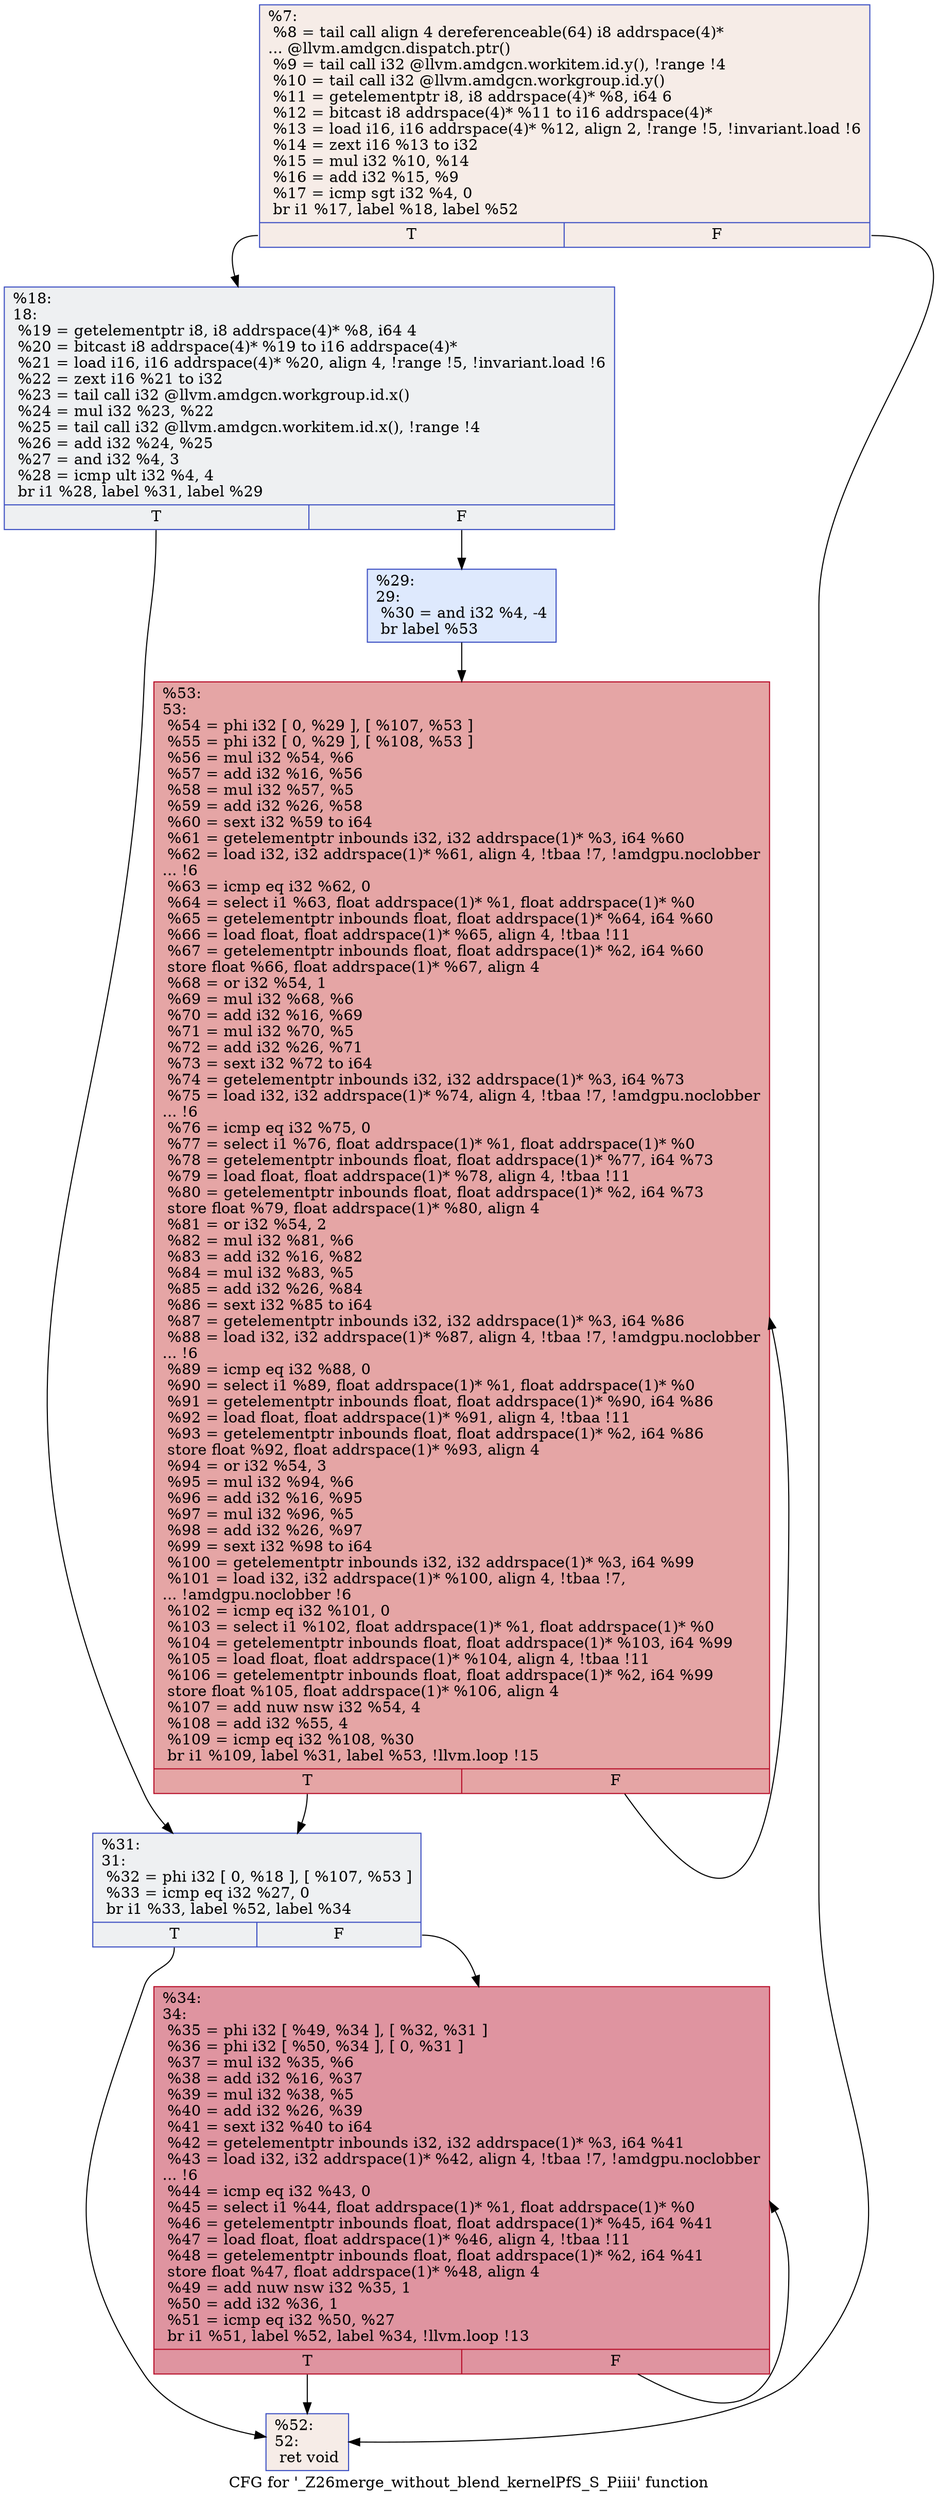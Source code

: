 digraph "CFG for '_Z26merge_without_blend_kernelPfS_S_Piiii' function" {
	label="CFG for '_Z26merge_without_blend_kernelPfS_S_Piiii' function";

	Node0x565f380 [shape=record,color="#3d50c3ff", style=filled, fillcolor="#ead5c970",label="{%7:\l  %8 = tail call align 4 dereferenceable(64) i8 addrspace(4)*\l... @llvm.amdgcn.dispatch.ptr()\l  %9 = tail call i32 @llvm.amdgcn.workitem.id.y(), !range !4\l  %10 = tail call i32 @llvm.amdgcn.workgroup.id.y()\l  %11 = getelementptr i8, i8 addrspace(4)* %8, i64 6\l  %12 = bitcast i8 addrspace(4)* %11 to i16 addrspace(4)*\l  %13 = load i16, i16 addrspace(4)* %12, align 2, !range !5, !invariant.load !6\l  %14 = zext i16 %13 to i32\l  %15 = mul i32 %10, %14\l  %16 = add i32 %15, %9\l  %17 = icmp sgt i32 %4, 0\l  br i1 %17, label %18, label %52\l|{<s0>T|<s1>F}}"];
	Node0x565f380:s0 -> Node0x56612f0;
	Node0x565f380:s1 -> Node0x5661380;
	Node0x56612f0 [shape=record,color="#3d50c3ff", style=filled, fillcolor="#d9dce170",label="{%18:\l18:                                               \l  %19 = getelementptr i8, i8 addrspace(4)* %8, i64 4\l  %20 = bitcast i8 addrspace(4)* %19 to i16 addrspace(4)*\l  %21 = load i16, i16 addrspace(4)* %20, align 4, !range !5, !invariant.load !6\l  %22 = zext i16 %21 to i32\l  %23 = tail call i32 @llvm.amdgcn.workgroup.id.x()\l  %24 = mul i32 %23, %22\l  %25 = tail call i32 @llvm.amdgcn.workitem.id.x(), !range !4\l  %26 = add i32 %24, %25\l  %27 = and i32 %4, 3\l  %28 = icmp ult i32 %4, 4\l  br i1 %28, label %31, label %29\l|{<s0>T|<s1>F}}"];
	Node0x56612f0:s0 -> Node0x5662fd0;
	Node0x56612f0:s1 -> Node0x5663060;
	Node0x5663060 [shape=record,color="#3d50c3ff", style=filled, fillcolor="#b5cdfa70",label="{%29:\l29:                                               \l  %30 = and i32 %4, -4\l  br label %53\l}"];
	Node0x5663060 -> Node0x5663260;
	Node0x5662fd0 [shape=record,color="#3d50c3ff", style=filled, fillcolor="#d9dce170",label="{%31:\l31:                                               \l  %32 = phi i32 [ 0, %18 ], [ %107, %53 ]\l  %33 = icmp eq i32 %27, 0\l  br i1 %33, label %52, label %34\l|{<s0>T|<s1>F}}"];
	Node0x5662fd0:s0 -> Node0x5661380;
	Node0x5662fd0:s1 -> Node0x5661270;
	Node0x5661270 [shape=record,color="#b70d28ff", style=filled, fillcolor="#b70d2870",label="{%34:\l34:                                               \l  %35 = phi i32 [ %49, %34 ], [ %32, %31 ]\l  %36 = phi i32 [ %50, %34 ], [ 0, %31 ]\l  %37 = mul i32 %35, %6\l  %38 = add i32 %16, %37\l  %39 = mul i32 %38, %5\l  %40 = add i32 %26, %39\l  %41 = sext i32 %40 to i64\l  %42 = getelementptr inbounds i32, i32 addrspace(1)* %3, i64 %41\l  %43 = load i32, i32 addrspace(1)* %42, align 4, !tbaa !7, !amdgpu.noclobber\l... !6\l  %44 = icmp eq i32 %43, 0\l  %45 = select i1 %44, float addrspace(1)* %1, float addrspace(1)* %0\l  %46 = getelementptr inbounds float, float addrspace(1)* %45, i64 %41\l  %47 = load float, float addrspace(1)* %46, align 4, !tbaa !11\l  %48 = getelementptr inbounds float, float addrspace(1)* %2, i64 %41\l  store float %47, float addrspace(1)* %48, align 4\l  %49 = add nuw nsw i32 %35, 1\l  %50 = add i32 %36, 1\l  %51 = icmp eq i32 %50, %27\l  br i1 %51, label %52, label %34, !llvm.loop !13\l|{<s0>T|<s1>F}}"];
	Node0x5661270:s0 -> Node0x5661380;
	Node0x5661270:s1 -> Node0x5661270;
	Node0x5661380 [shape=record,color="#3d50c3ff", style=filled, fillcolor="#ead5c970",label="{%52:\l52:                                               \l  ret void\l}"];
	Node0x5663260 [shape=record,color="#b70d28ff", style=filled, fillcolor="#c5333470",label="{%53:\l53:                                               \l  %54 = phi i32 [ 0, %29 ], [ %107, %53 ]\l  %55 = phi i32 [ 0, %29 ], [ %108, %53 ]\l  %56 = mul i32 %54, %6\l  %57 = add i32 %16, %56\l  %58 = mul i32 %57, %5\l  %59 = add i32 %26, %58\l  %60 = sext i32 %59 to i64\l  %61 = getelementptr inbounds i32, i32 addrspace(1)* %3, i64 %60\l  %62 = load i32, i32 addrspace(1)* %61, align 4, !tbaa !7, !amdgpu.noclobber\l... !6\l  %63 = icmp eq i32 %62, 0\l  %64 = select i1 %63, float addrspace(1)* %1, float addrspace(1)* %0\l  %65 = getelementptr inbounds float, float addrspace(1)* %64, i64 %60\l  %66 = load float, float addrspace(1)* %65, align 4, !tbaa !11\l  %67 = getelementptr inbounds float, float addrspace(1)* %2, i64 %60\l  store float %66, float addrspace(1)* %67, align 4\l  %68 = or i32 %54, 1\l  %69 = mul i32 %68, %6\l  %70 = add i32 %16, %69\l  %71 = mul i32 %70, %5\l  %72 = add i32 %26, %71\l  %73 = sext i32 %72 to i64\l  %74 = getelementptr inbounds i32, i32 addrspace(1)* %3, i64 %73\l  %75 = load i32, i32 addrspace(1)* %74, align 4, !tbaa !7, !amdgpu.noclobber\l... !6\l  %76 = icmp eq i32 %75, 0\l  %77 = select i1 %76, float addrspace(1)* %1, float addrspace(1)* %0\l  %78 = getelementptr inbounds float, float addrspace(1)* %77, i64 %73\l  %79 = load float, float addrspace(1)* %78, align 4, !tbaa !11\l  %80 = getelementptr inbounds float, float addrspace(1)* %2, i64 %73\l  store float %79, float addrspace(1)* %80, align 4\l  %81 = or i32 %54, 2\l  %82 = mul i32 %81, %6\l  %83 = add i32 %16, %82\l  %84 = mul i32 %83, %5\l  %85 = add i32 %26, %84\l  %86 = sext i32 %85 to i64\l  %87 = getelementptr inbounds i32, i32 addrspace(1)* %3, i64 %86\l  %88 = load i32, i32 addrspace(1)* %87, align 4, !tbaa !7, !amdgpu.noclobber\l... !6\l  %89 = icmp eq i32 %88, 0\l  %90 = select i1 %89, float addrspace(1)* %1, float addrspace(1)* %0\l  %91 = getelementptr inbounds float, float addrspace(1)* %90, i64 %86\l  %92 = load float, float addrspace(1)* %91, align 4, !tbaa !11\l  %93 = getelementptr inbounds float, float addrspace(1)* %2, i64 %86\l  store float %92, float addrspace(1)* %93, align 4\l  %94 = or i32 %54, 3\l  %95 = mul i32 %94, %6\l  %96 = add i32 %16, %95\l  %97 = mul i32 %96, %5\l  %98 = add i32 %26, %97\l  %99 = sext i32 %98 to i64\l  %100 = getelementptr inbounds i32, i32 addrspace(1)* %3, i64 %99\l  %101 = load i32, i32 addrspace(1)* %100, align 4, !tbaa !7,\l... !amdgpu.noclobber !6\l  %102 = icmp eq i32 %101, 0\l  %103 = select i1 %102, float addrspace(1)* %1, float addrspace(1)* %0\l  %104 = getelementptr inbounds float, float addrspace(1)* %103, i64 %99\l  %105 = load float, float addrspace(1)* %104, align 4, !tbaa !11\l  %106 = getelementptr inbounds float, float addrspace(1)* %2, i64 %99\l  store float %105, float addrspace(1)* %106, align 4\l  %107 = add nuw nsw i32 %54, 4\l  %108 = add i32 %55, 4\l  %109 = icmp eq i32 %108, %30\l  br i1 %109, label %31, label %53, !llvm.loop !15\l|{<s0>T|<s1>F}}"];
	Node0x5663260:s0 -> Node0x5662fd0;
	Node0x5663260:s1 -> Node0x5663260;
}
